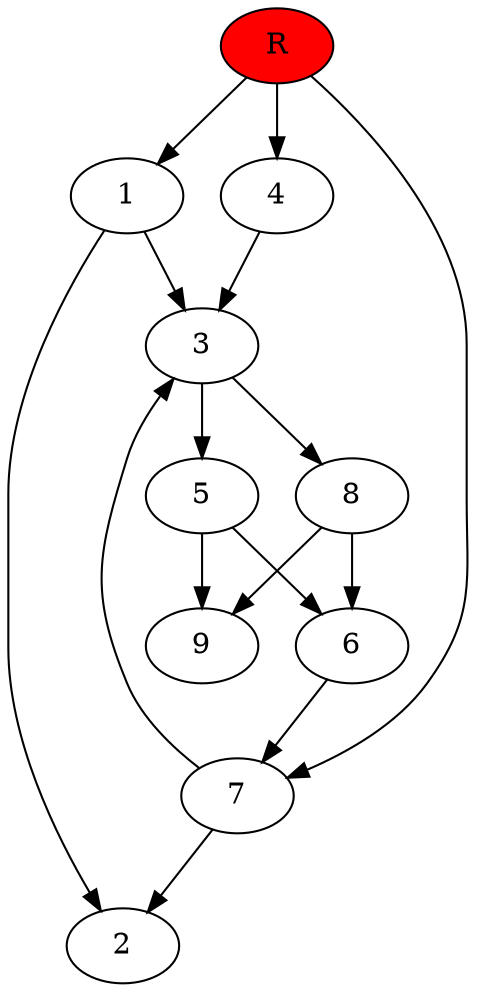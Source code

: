 digraph prb45097 {
	1
	2
	3
	4
	5
	6
	7
	8
	R [fillcolor="#ff0000" style=filled]
	1 -> 2
	1 -> 3
	3 -> 5
	3 -> 8
	4 -> 3
	5 -> 6
	5 -> 9
	6 -> 7
	7 -> 2
	7 -> 3
	8 -> 6
	8 -> 9
	R -> 1
	R -> 4
	R -> 7
}
